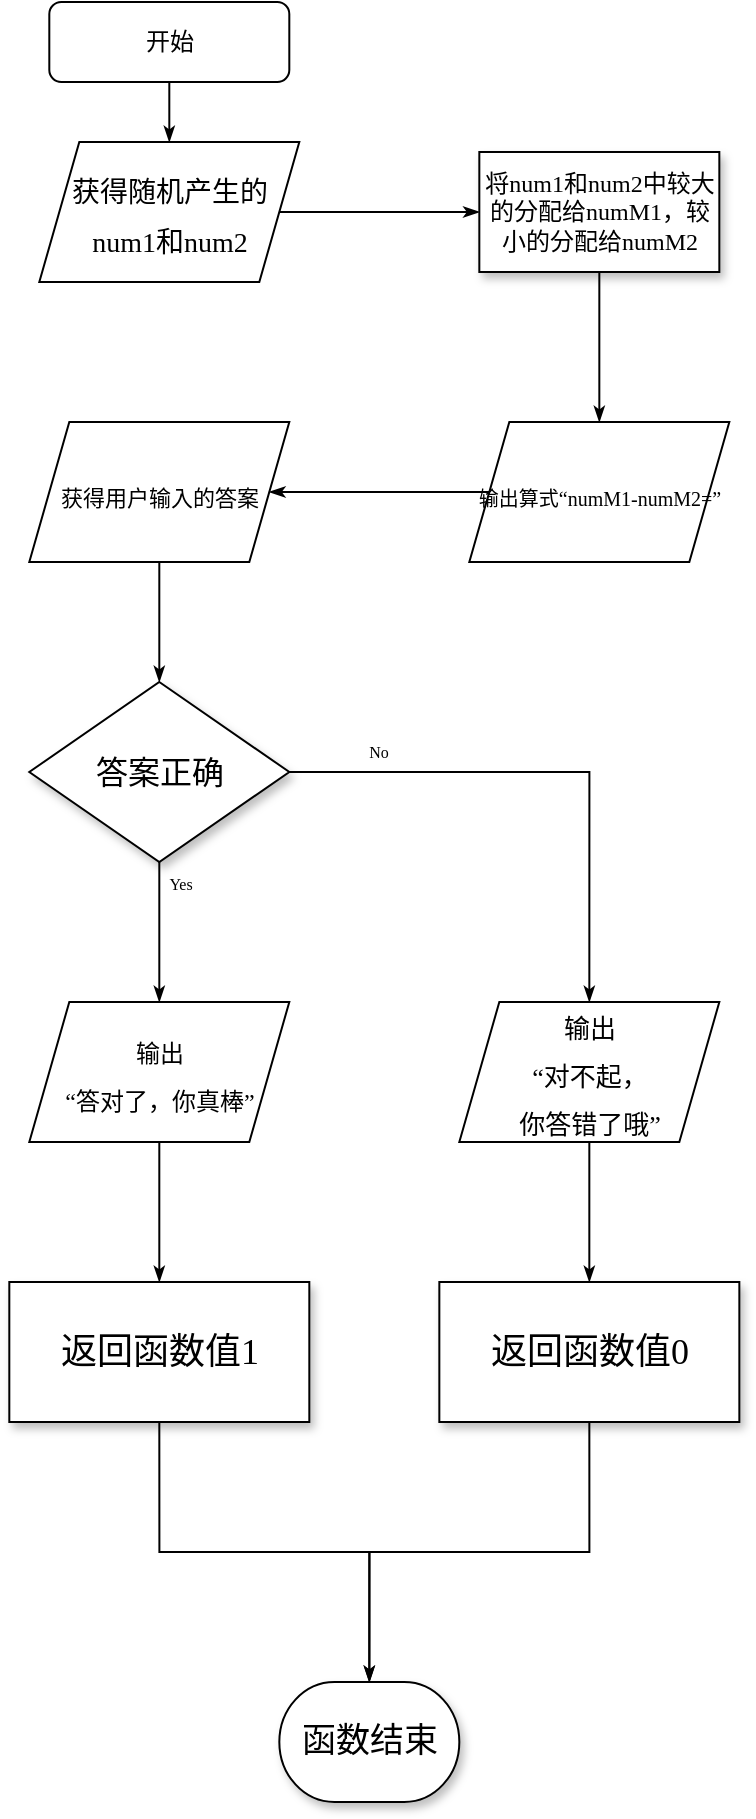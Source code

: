 <mxfile version="22.0.3" type="device">
  <diagram name="第 1 页 的副本" id="JgZBIZOeviGuvXr1Tgrx">
    <mxGraphModel dx="1206" dy="702" grid="1" gridSize="10" guides="1" tooltips="1" connect="1" arrows="1" fold="1" page="1" pageScale="1" pageWidth="4681" pageHeight="3300" background="#ffffff" math="0" shadow="0">
      <root>
        <mxCell id="HTb4UV4sWMuf5ls2SjIO-0" />
        <mxCell id="HTb4UV4sWMuf5ls2SjIO-1" parent="HTb4UV4sWMuf5ls2SjIO-0" />
        <mxCell id="HTb4UV4sWMuf5ls2SjIO-2" style="edgeStyle=orthogonalEdgeStyle;rounded=0;html=1;labelBackgroundColor=none;startSize=5;endArrow=classicThin;endFill=1;endSize=5;jettySize=auto;orthogonalLoop=1;strokeWidth=1;fontFamily=Verdana;fontSize=8;exitX=0.5;exitY=1;exitDx=0;exitDy=0;entryX=0.5;entryY=0;entryDx=0;entryDy=0;" parent="HTb4UV4sWMuf5ls2SjIO-1" source="HTb4UV4sWMuf5ls2SjIO-5" target="HTb4UV4sWMuf5ls2SjIO-6" edge="1">
          <mxGeometry relative="1" as="geometry">
            <mxPoint x="299.657" y="409.997" as="sourcePoint" />
            <mxPoint x="259.657" y="389.997" as="targetPoint" />
          </mxGeometry>
        </mxCell>
        <mxCell id="HTb4UV4sWMuf5ls2SjIO-3" value="&lt;span style=&quot;font-size: 16px;&quot;&gt;答案正确&lt;/span&gt;" style="rhombus;whiteSpace=wrap;html=1;rounded=0;shadow=1;labelBackgroundColor=none;strokeWidth=1;fontFamily=Verdana;fontSize=8;align=center;" parent="HTb4UV4sWMuf5ls2SjIO-1" vertex="1">
          <mxGeometry x="189.657" y="619.997" width="130" height="90" as="geometry" />
        </mxCell>
        <mxCell id="HTb4UV4sWMuf5ls2SjIO-4" value="&lt;font style=&quot;font-size: 17px;&quot;&gt;函数结束&lt;/font&gt;" style="strokeWidth=1;html=1;shape=mxgraph.flowchart.terminator;whiteSpace=wrap;rounded=0;shadow=1;labelBackgroundColor=none;fontFamily=Verdana;fontSize=8;align=center;" parent="HTb4UV4sWMuf5ls2SjIO-1" vertex="1">
          <mxGeometry x="314.667" y="1119.997" width="90" height="60" as="geometry" />
        </mxCell>
        <mxCell id="HTb4UV4sWMuf5ls2SjIO-5" value="开始" style="rounded=1;whiteSpace=wrap;html=1;fontSize=12;glass=0;strokeWidth=1;shadow=0;" parent="HTb4UV4sWMuf5ls2SjIO-1" vertex="1">
          <mxGeometry x="199.657" y="279.997" width="120" height="40" as="geometry" />
        </mxCell>
        <mxCell id="HTb4UV4sWMuf5ls2SjIO-6" value="&lt;font face=&quot;Verdana&quot;&gt;&lt;span style=&quot;font-size: 14px;&quot;&gt;获得随机产生的num1和num2&lt;/span&gt;&lt;/font&gt;" style="shape=parallelogram;perimeter=parallelogramPerimeter;whiteSpace=wrap;html=1;fixedSize=1;hachureGap=4;fontFamily=Architects Daughter;fontSource=https%3A%2F%2Ffonts.googleapis.com%2Fcss%3Ffamily%3DArchitects%2BDaughter;fontSize=20;" parent="HTb4UV4sWMuf5ls2SjIO-1" vertex="1">
          <mxGeometry x="194.657" y="349.997" width="130" height="70" as="geometry" />
        </mxCell>
        <mxCell id="HTb4UV4sWMuf5ls2SjIO-7" style="edgeStyle=orthogonalEdgeStyle;rounded=0;html=1;labelBackgroundColor=none;startSize=5;endArrow=classicThin;endFill=1;endSize=5;jettySize=auto;orthogonalLoop=1;strokeWidth=1;fontFamily=Verdana;fontSize=8;exitX=1;exitY=0.5;exitDx=0;exitDy=0;entryX=0;entryY=0.5;entryDx=0;entryDy=0;" parent="HTb4UV4sWMuf5ls2SjIO-1" source="HTb4UV4sWMuf5ls2SjIO-6" target="HTb4UV4sWMuf5ls2SjIO-12" edge="1">
          <mxGeometry relative="1" as="geometry">
            <mxPoint x="309.99" y="480.33" as="sourcePoint" />
            <mxPoint x="259.647" y="450.327" as="targetPoint" />
          </mxGeometry>
        </mxCell>
        <mxCell id="HTb4UV4sWMuf5ls2SjIO-8" value="Yes" style="edgeStyle=orthogonalEdgeStyle;rounded=0;html=1;labelBackgroundColor=none;startSize=5;endArrow=classicThin;endFill=1;endSize=5;jettySize=auto;orthogonalLoop=1;strokeWidth=1;fontFamily=Verdana;fontSize=8;exitX=0.5;exitY=1;exitDx=0;exitDy=0;entryX=0.5;entryY=0;entryDx=0;entryDy=0;" parent="HTb4UV4sWMuf5ls2SjIO-1" source="HTb4UV4sWMuf5ls2SjIO-3" target="HTb4UV4sWMuf5ls2SjIO-18" edge="1">
          <mxGeometry x="-0.667" y="10" relative="1" as="geometry">
            <mxPoint as="offset" />
            <mxPoint x="360" y="730" as="sourcePoint" />
            <mxPoint x="259.667" y="929.997" as="targetPoint" />
          </mxGeometry>
        </mxCell>
        <mxCell id="HTb4UV4sWMuf5ls2SjIO-9" value="No" style="edgeStyle=orthogonalEdgeStyle;rounded=0;html=1;labelBackgroundColor=none;startSize=5;endArrow=classicThin;endFill=1;endSize=5;jettySize=auto;orthogonalLoop=1;strokeWidth=1;fontFamily=Verdana;fontSize=8;entryX=0.5;entryY=0;entryDx=0;entryDy=0;exitX=1;exitY=0.5;exitDx=0;exitDy=0;" parent="HTb4UV4sWMuf5ls2SjIO-1" source="HTb4UV4sWMuf5ls2SjIO-3" target="HTb4UV4sWMuf5ls2SjIO-19" edge="1">
          <mxGeometry x="-0.667" y="10" relative="1" as="geometry">
            <mxPoint as="offset" />
            <mxPoint x="500" y="800" as="sourcePoint" />
            <mxPoint x="260" y="1120" as="targetPoint" />
          </mxGeometry>
        </mxCell>
        <mxCell id="HTb4UV4sWMuf5ls2SjIO-10" value="&lt;span style=&quot;font-size: 18px;&quot;&gt;返回函数值1&lt;/span&gt;" style="whiteSpace=wrap;html=1;rounded=0;shadow=1;labelBackgroundColor=none;strokeWidth=1;fontFamily=Verdana;fontSize=8;align=center;" parent="HTb4UV4sWMuf5ls2SjIO-1" vertex="1">
          <mxGeometry x="179.66" y="920" width="150" height="70" as="geometry" />
        </mxCell>
        <mxCell id="HTb4UV4sWMuf5ls2SjIO-11" style="edgeStyle=orthogonalEdgeStyle;rounded=0;html=1;labelBackgroundColor=none;startSize=5;endArrow=classicThin;endFill=1;endSize=5;jettySize=auto;orthogonalLoop=1;strokeWidth=1;fontFamily=Verdana;fontSize=8;entryX=0.5;entryY=0;entryDx=0;entryDy=0;exitX=0.5;exitY=1;exitDx=0;exitDy=0;" parent="HTb4UV4sWMuf5ls2SjIO-1" source="HTb4UV4sWMuf5ls2SjIO-18" target="HTb4UV4sWMuf5ls2SjIO-10" edge="1">
          <mxGeometry relative="1" as="geometry">
            <mxPoint x="235.007" y="1099.997" as="sourcePoint" />
            <mxPoint x="245.34" y="1140" as="targetPoint" />
          </mxGeometry>
        </mxCell>
        <mxCell id="HTb4UV4sWMuf5ls2SjIO-12" value="&lt;font style=&quot;font-size: 12px;&quot;&gt;将num1和num2中较大的分配给numM1，较小的分配给numM2&lt;/font&gt;" style="whiteSpace=wrap;html=1;rounded=0;shadow=1;labelBackgroundColor=none;strokeWidth=1;fontFamily=Verdana;fontSize=8;align=center;" parent="HTb4UV4sWMuf5ls2SjIO-1" vertex="1">
          <mxGeometry x="414.667" y="354.997" width="120" height="60" as="geometry" />
        </mxCell>
        <mxCell id="HTb4UV4sWMuf5ls2SjIO-13" style="edgeStyle=orthogonalEdgeStyle;rounded=0;html=1;labelBackgroundColor=none;startSize=5;endArrow=classicThin;endFill=1;endSize=5;jettySize=auto;orthogonalLoop=1;strokeWidth=1;fontFamily=Verdana;fontSize=8;exitX=0.5;exitY=1;exitDx=0;exitDy=0;entryX=0.5;entryY=0;entryDx=0;entryDy=0;" parent="HTb4UV4sWMuf5ls2SjIO-1" source="HTb4UV4sWMuf5ls2SjIO-12" target="HTb4UV4sWMuf5ls2SjIO-14" edge="1">
          <mxGeometry relative="1" as="geometry">
            <mxPoint x="270" y="430" as="sourcePoint" />
            <mxPoint x="260" y="570" as="targetPoint" />
          </mxGeometry>
        </mxCell>
        <mxCell id="HTb4UV4sWMuf5ls2SjIO-14" value="&lt;font style=&quot;font-size: 10px;&quot; face=&quot;Verdana&quot;&gt;输出算式“numM1-numM2=”&lt;/font&gt;" style="shape=parallelogram;perimeter=parallelogramPerimeter;whiteSpace=wrap;html=1;fixedSize=1;hachureGap=4;fontFamily=Architects Daughter;fontSource=https%3A%2F%2Ffonts.googleapis.com%2Fcss%3Ffamily%3DArchitects%2BDaughter;fontSize=20;" parent="HTb4UV4sWMuf5ls2SjIO-1" vertex="1">
          <mxGeometry x="409.667" y="489.997" width="130" height="70" as="geometry" />
        </mxCell>
        <mxCell id="HTb4UV4sWMuf5ls2SjIO-15" value="&lt;font style=&quot;font-size: 11px;&quot; face=&quot;Verdana&quot;&gt;获得用户输入的答案&lt;/font&gt;" style="shape=parallelogram;perimeter=parallelogramPerimeter;whiteSpace=wrap;html=1;fixedSize=1;hachureGap=4;fontFamily=Architects Daughter;fontSource=https%3A%2F%2Ffonts.googleapis.com%2Fcss%3Ffamily%3DArchitects%2BDaughter;fontSize=20;" parent="HTb4UV4sWMuf5ls2SjIO-1" vertex="1">
          <mxGeometry x="189.657" y="489.997" width="130" height="70" as="geometry" />
        </mxCell>
        <mxCell id="HTb4UV4sWMuf5ls2SjIO-16" style="edgeStyle=orthogonalEdgeStyle;rounded=0;html=1;labelBackgroundColor=none;startSize=5;endArrow=classicThin;endFill=1;endSize=5;jettySize=auto;orthogonalLoop=1;strokeWidth=1;fontFamily=Verdana;fontSize=8;exitX=0.5;exitY=1;exitDx=0;exitDy=0;entryX=0.5;entryY=0;entryDx=0;entryDy=0;" parent="HTb4UV4sWMuf5ls2SjIO-1" source="HTb4UV4sWMuf5ls2SjIO-15" target="HTb4UV4sWMuf5ls2SjIO-3" edge="1">
          <mxGeometry relative="1" as="geometry">
            <mxPoint x="667.45" y="410.33" as="sourcePoint" />
            <mxPoint x="467" y="660" as="targetPoint" />
          </mxGeometry>
        </mxCell>
        <mxCell id="HTb4UV4sWMuf5ls2SjIO-17" style="edgeStyle=orthogonalEdgeStyle;rounded=0;html=1;labelBackgroundColor=none;startSize=5;endArrow=classicThin;endFill=1;endSize=5;jettySize=auto;orthogonalLoop=1;strokeWidth=1;fontFamily=Verdana;fontSize=8;exitX=0;exitY=0.5;exitDx=0;exitDy=0;entryX=1;entryY=0.5;entryDx=0;entryDy=0;" parent="HTb4UV4sWMuf5ls2SjIO-1" source="HTb4UV4sWMuf5ls2SjIO-14" target="HTb4UV4sWMuf5ls2SjIO-15" edge="1">
          <mxGeometry relative="1" as="geometry">
            <mxPoint x="477" y="500" as="sourcePoint" />
            <mxPoint x="260" y="680" as="targetPoint" />
          </mxGeometry>
        </mxCell>
        <mxCell id="HTb4UV4sWMuf5ls2SjIO-18" value="&lt;font style=&quot;font-size: 12px;&quot; face=&quot;Verdana&quot;&gt;&lt;span style=&quot;&quot;&gt;输出&lt;br&gt;“答对了，你真棒”&lt;/span&gt;&lt;/font&gt;" style="shape=parallelogram;perimeter=parallelogramPerimeter;whiteSpace=wrap;html=1;fixedSize=1;hachureGap=4;fontFamily=Architects Daughter;fontSource=https%3A%2F%2Ffonts.googleapis.com%2Fcss%3Ffamily%3DArchitects%2BDaughter;fontSize=20;" parent="HTb4UV4sWMuf5ls2SjIO-1" vertex="1">
          <mxGeometry x="189.657" y="779.997" width="130" height="70" as="geometry" />
        </mxCell>
        <mxCell id="HTb4UV4sWMuf5ls2SjIO-19" value="&lt;font style=&quot;font-size: 13px;&quot; face=&quot;Verdana&quot;&gt;输出&lt;br&gt;&lt;span style=&quot;&quot;&gt;“对不起，&lt;br&gt;你答错了哦”&lt;/span&gt;&lt;/font&gt;" style="shape=parallelogram;perimeter=parallelogramPerimeter;whiteSpace=wrap;html=1;fixedSize=1;hachureGap=4;fontFamily=Architects Daughter;fontSource=https%3A%2F%2Ffonts.googleapis.com%2Fcss%3Ffamily%3DArchitects%2BDaughter;fontSize=20;" parent="HTb4UV4sWMuf5ls2SjIO-1" vertex="1">
          <mxGeometry x="404.667" y="779.997" width="130" height="70" as="geometry" />
        </mxCell>
        <mxCell id="HTb4UV4sWMuf5ls2SjIO-20" value="&lt;span style=&quot;font-size: 18px;&quot;&gt;返回函数值0&lt;/span&gt;" style="whiteSpace=wrap;html=1;rounded=0;shadow=1;labelBackgroundColor=none;strokeWidth=1;fontFamily=Verdana;fontSize=8;align=center;" parent="HTb4UV4sWMuf5ls2SjIO-1" vertex="1">
          <mxGeometry x="394.67" y="920" width="150" height="70" as="geometry" />
        </mxCell>
        <mxCell id="HTb4UV4sWMuf5ls2SjIO-21" style="edgeStyle=orthogonalEdgeStyle;rounded=0;html=1;labelBackgroundColor=none;startSize=5;endArrow=classicThin;endFill=1;endSize=5;jettySize=auto;orthogonalLoop=1;strokeWidth=1;fontFamily=Verdana;fontSize=8;entryX=0.5;entryY=0;entryDx=0;entryDy=0;exitX=0.5;exitY=1;exitDx=0;exitDy=0;" parent="HTb4UV4sWMuf5ls2SjIO-1" source="HTb4UV4sWMuf5ls2SjIO-19" target="HTb4UV4sWMuf5ls2SjIO-20" edge="1">
          <mxGeometry relative="1" as="geometry">
            <mxPoint x="270" y="1030" as="sourcePoint" />
            <mxPoint x="270" y="1090" as="targetPoint" />
          </mxGeometry>
        </mxCell>
        <mxCell id="HTb4UV4sWMuf5ls2SjIO-22" style="edgeStyle=orthogonalEdgeStyle;rounded=0;html=1;labelBackgroundColor=none;startSize=5;endArrow=classicThin;endFill=1;endSize=5;jettySize=auto;orthogonalLoop=1;strokeWidth=1;fontFamily=Verdana;fontSize=8;entryX=0.5;entryY=0;entryDx=0;entryDy=0;exitX=0.5;exitY=1;exitDx=0;exitDy=0;entryPerimeter=0;" parent="HTb4UV4sWMuf5ls2SjIO-1" source="HTb4UV4sWMuf5ls2SjIO-20" target="HTb4UV4sWMuf5ls2SjIO-4" edge="1">
          <mxGeometry relative="1" as="geometry">
            <mxPoint x="505" y="1030" as="sourcePoint" />
            <mxPoint x="505" y="1090" as="targetPoint" />
          </mxGeometry>
        </mxCell>
        <mxCell id="HTb4UV4sWMuf5ls2SjIO-23" style="edgeStyle=orthogonalEdgeStyle;rounded=0;html=1;labelBackgroundColor=none;startSize=5;endArrow=classicThin;endFill=1;endSize=5;jettySize=auto;orthogonalLoop=1;strokeWidth=1;fontFamily=Verdana;fontSize=8;entryX=0.5;entryY=0;entryDx=0;entryDy=0;exitX=0.5;exitY=1;exitDx=0;exitDy=0;entryPerimeter=0;" parent="HTb4UV4sWMuf5ls2SjIO-1" source="HTb4UV4sWMuf5ls2SjIO-10" target="HTb4UV4sWMuf5ls2SjIO-4" edge="1">
          <mxGeometry relative="1" as="geometry">
            <mxPoint x="505" y="1160" as="sourcePoint" />
            <mxPoint x="385" y="1330" as="targetPoint" />
          </mxGeometry>
        </mxCell>
      </root>
    </mxGraphModel>
  </diagram>
</mxfile>
